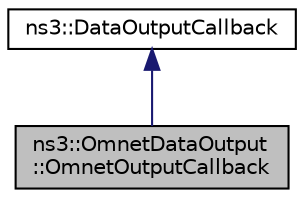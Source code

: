 digraph "ns3::OmnetDataOutput::OmnetOutputCallback"
{
 // LATEX_PDF_SIZE
  edge [fontname="Helvetica",fontsize="10",labelfontname="Helvetica",labelfontsize="10"];
  node [fontname="Helvetica",fontsize="10",shape=record];
  Node1 [label="ns3::OmnetDataOutput\l::OmnetOutputCallback",height=0.2,width=0.4,color="black", fillcolor="grey75", style="filled", fontcolor="black",tooltip="Class to generate OMNeT output."];
  Node2 -> Node1 [dir="back",color="midnightblue",fontsize="10",style="solid",fontname="Helvetica"];
  Node2 [label="ns3::DataOutputCallback",height=0.2,width=0.4,color="black", fillcolor="white", style="filled",URL="$classns3_1_1_data_output_callback.html",tooltip="Callback class for the DataOutput classes."];
}
